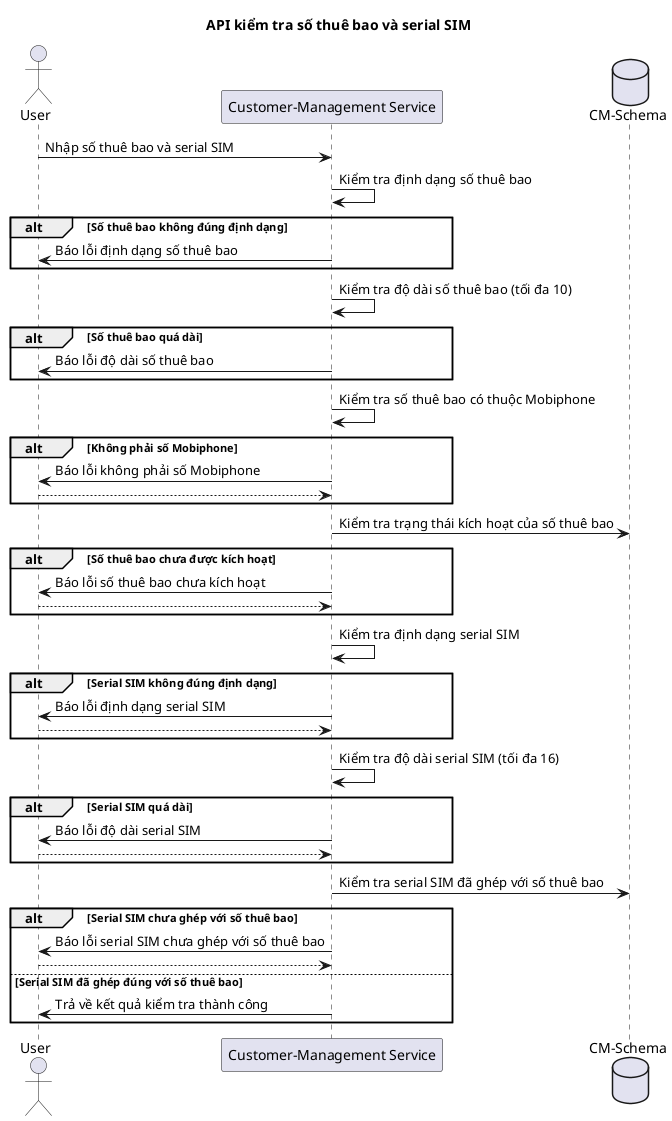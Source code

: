 @startuml
title API kiểm tra số thuê bao và serial SIM

actor User as U
participant "Customer-Management Service" as CMS
database "CM-Schema" as DB

U -> CMS : Nhập số thuê bao và serial SIM
CMS -> CMS : Kiểm tra định dạng số thuê bao
alt Số thuê bao không đúng định dạng
    CMS -> U : Báo lỗi định dạng số thuê bao
end

CMS -> CMS : Kiểm tra độ dài số thuê bao (tối đa 10)
alt Số thuê bao quá dài
    CMS -> U : Báo lỗi độ dài số thuê bao
end

CMS -> CMS : Kiểm tra số thuê bao có thuộc Mobiphone
alt Không phải số Mobiphone
    CMS -> U : Báo lỗi không phải số Mobiphone
    return
end

CMS -> DB : Kiểm tra trạng thái kích hoạt của số thuê bao
alt Số thuê bao chưa được kích hoạt
    CMS -> U : Báo lỗi số thuê bao chưa kích hoạt
    return
end

CMS -> CMS : Kiểm tra định dạng serial SIM
alt Serial SIM không đúng định dạng
    CMS -> U : Báo lỗi định dạng serial SIM
    return
end

CMS -> CMS : Kiểm tra độ dài serial SIM (tối đa 16)
alt Serial SIM quá dài
    CMS -> U : Báo lỗi độ dài serial SIM
    return
end

CMS -> DB : Kiểm tra serial SIM đã ghép với số thuê bao
alt Serial SIM chưa ghép với số thuê bao
    CMS -> U : Báo lỗi serial SIM chưa ghép với số thuê bao
    return
else Serial SIM đã ghép đúng với số thuê bao
    CMS -> U : Trả về kết quả kiểm tra thành công
end

@enduml
